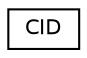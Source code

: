 digraph "Graphical Class Hierarchy"
{
  edge [fontname="Helvetica",fontsize="10",labelfontname="Helvetica",labelfontsize="10"];
  node [fontname="Helvetica",fontsize="10",shape=record];
  rankdir="LR";
  Node1 [label="CID",height=0.2,width=0.4,color="black", fillcolor="white", style="filled",URL="$union_c_i_d.html"];
}
